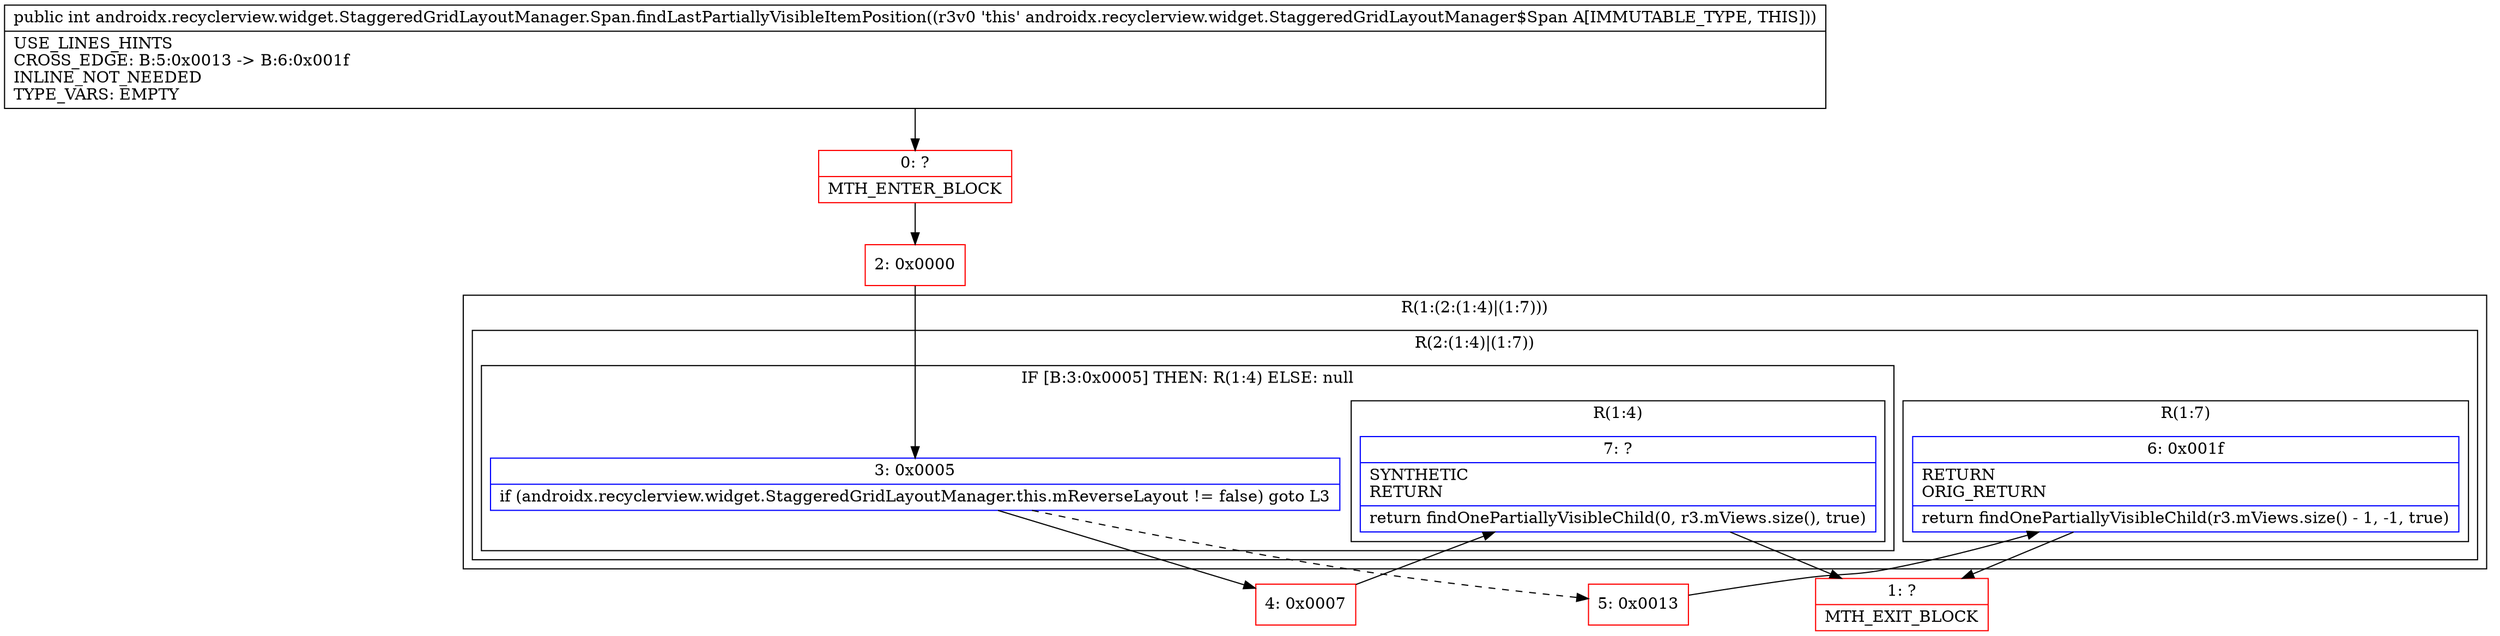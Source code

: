 digraph "CFG forandroidx.recyclerview.widget.StaggeredGridLayoutManager.Span.findLastPartiallyVisibleItemPosition()I" {
subgraph cluster_Region_1246326560 {
label = "R(1:(2:(1:4)|(1:7)))";
node [shape=record,color=blue];
subgraph cluster_Region_86676360 {
label = "R(2:(1:4)|(1:7))";
node [shape=record,color=blue];
subgraph cluster_IfRegion_1275785634 {
label = "IF [B:3:0x0005] THEN: R(1:4) ELSE: null";
node [shape=record,color=blue];
Node_3 [shape=record,label="{3\:\ 0x0005|if (androidx.recyclerview.widget.StaggeredGridLayoutManager.this.mReverseLayout != false) goto L3\l}"];
subgraph cluster_Region_406931827 {
label = "R(1:4)";
node [shape=record,color=blue];
Node_7 [shape=record,label="{7\:\ ?|SYNTHETIC\lRETURN\l|return findOnePartiallyVisibleChild(0, r3.mViews.size(), true)\l}"];
}
}
subgraph cluster_Region_435164468 {
label = "R(1:7)";
node [shape=record,color=blue];
Node_6 [shape=record,label="{6\:\ 0x001f|RETURN\lORIG_RETURN\l|return findOnePartiallyVisibleChild(r3.mViews.size() \- 1, \-1, true)\l}"];
}
}
}
Node_0 [shape=record,color=red,label="{0\:\ ?|MTH_ENTER_BLOCK\l}"];
Node_2 [shape=record,color=red,label="{2\:\ 0x0000}"];
Node_4 [shape=record,color=red,label="{4\:\ 0x0007}"];
Node_1 [shape=record,color=red,label="{1\:\ ?|MTH_EXIT_BLOCK\l}"];
Node_5 [shape=record,color=red,label="{5\:\ 0x0013}"];
MethodNode[shape=record,label="{public int androidx.recyclerview.widget.StaggeredGridLayoutManager.Span.findLastPartiallyVisibleItemPosition((r3v0 'this' androidx.recyclerview.widget.StaggeredGridLayoutManager$Span A[IMMUTABLE_TYPE, THIS]))  | USE_LINES_HINTS\lCROSS_EDGE: B:5:0x0013 \-\> B:6:0x001f\lINLINE_NOT_NEEDED\lTYPE_VARS: EMPTY\l}"];
MethodNode -> Node_0;Node_3 -> Node_4;
Node_3 -> Node_5[style=dashed];
Node_7 -> Node_1;
Node_6 -> Node_1;
Node_0 -> Node_2;
Node_2 -> Node_3;
Node_4 -> Node_7;
Node_5 -> Node_6;
}

